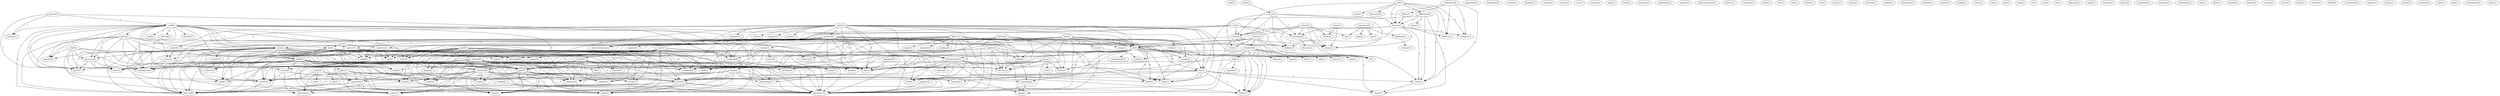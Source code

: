 digraph G {
  stuff [ label="stuff(1)" ];
  luke [ label="luke(3)" ];
  cross [ label="cross(2)" ];
  hung [ label="hung(1)" ];
  holds [ label="holds(1)" ];
  ra [ label="ra(6)" ];
  carried [ label="carried(1)" ];
  man [ label="man(3)" ];
  today [ label="today(1)" ];
  beggar [ label="beggar(1)" ];
  meant [ label="meant(2)" ];
  repentant [ label="repentant(3)" ];
  thief [ label="thief(4)" ];
  story [ label="story(2)" ];
  promise [ label="promise(1)" ];
  middle [ label="middle(1)" ];
  ra [ label="ra(4)" ];
  refers [ label="refers(1)" ];
  paradise [ label="paradise(12)" ];
  decease [ label="decease(1)" ];
  population [ label="population(1)" ];
  intergraph [ label="intergraph(1)" ];
  church [ label="church(1)" ];
  example [ label="example(1)" ];
  claim [ label="claim(2)" ];
  response [ label="response(1)" ];
  nicht [ label="nicht(1)" ];
  requires [ label="requires(1)" ];
  exalted [ label="exalted(1)" ];
  evidence [ label="evidence(2)" ];
  characterization [ label="characterization(1)" ];
  interpretation [ label="interpretation(2)" ];
  peeple [ label="peeple(1)" ];
  one [ label="one(1)" ];
  descended [ label="descended(2)" ];
  order [ label="order(1)" ];
  seems [ label="seems(1)" ];
  truth [ label="truth(2)" ];
  wahr [ label="wahr(1)" ];
  heaven [ label="heaven(9)" ];
  needs [ label="needs(1)" ];
  look [ label="look(1)" ];
  faulty [ label="faulty(1)" ];
  see [ label="see(3)" ];
  show [ label="show(2)" ];
  go [ label="go(2)" ];
  put [ label="put(1)" ];
  topic [ label="topic(1)" ];
  difference [ label="difference(2)" ];
  discuss [ label="discuss(3)" ];
  discussion [ label="discussion(1)" ];
  dismiss [ label="dismiss(1)" ];
  view [ label="view(3)" ];
  views [ label="views(1)" ];
  credence [ label="credence(1)" ];
  calvary [ label="calvary(1)" ];
  postion [ label="postion(3)" ];
  read [ label="read(2)" ];
  context [ label="context(1)" ];
  scripture [ label="scripture(6)" ];
  easter [ label="easter(2)" ];
  notion [ label="notion(1)" ];
  rose [ label="rose(1)" ];
  assume [ label="assume(1)" ];
  unity [ label="unity(1)" ];
  died [ label="died(1)" ];
  glory [ label="glory(3)" ];
  precede [ label="precede(1)" ];
  presence [ label="presence(3)" ];
  faith [ label="faith(2)" ];
  price [ label="price(1)" ];
  none [ label="none(1)" ];
  afternoon [ label="afternoon(1)" ];
  redemption [ label="redemption(1)" ];
  found [ label="found(1)" ];
  measure [ label="measure(1)" ];
  corporation [ label="corporation(1)" ];
  subject [ label="subject(1)" ];
  article [ label="article(2)" ];
  orthodox [ label="orthodox(6)" ];
  edu [ label="edu(3)" ];
  belief [ label="belief(1)" ];
  cf [ label="cf(1)" ];
  buffalo [ label="buffalo(3)" ];
  preresurrection [ label="preresurrection(1)" ];
  witness [ label="witness(1)" ];
  anderson [ label="anderson(1)" ];
  offense [ label="offense(1)" ];
  right [ label="right(1)" ];
  word [ label="word(2)" ];
  refer [ label="refer(1)" ];
  teaching [ label="teaching(2)" ];
  take [ label="take(1)" ];
  misuse [ label="misuse(1)" ];
  friday [ label="friday(1)" ];
  something [ label="something(3)" ];
  please [ label="please(1)" ];
  love [ label="love(1)" ];
  aslo [ label="aslo(1)" ];
  deleted [ label="deleted(1)" ];
  section [ label="section(1)" ];
  talk [ label="talk(1)" ];
  captive [ label="captive(3)" ];
  place [ label="place(2)" ];
  captivity [ label="captivity(3)" ];
  led [ label="led(4)" ];
  wasn [ label="wasn(1)" ];
  gave [ label="gave(3)" ];
  band [ label="band(1)" ];
  opinion [ label="opinion(1)" ];
  doctrine [ label="doctrine(4)" ];
  speak [ label="speak(1)" ];
  father [ label="father(1)" ];
  ref [ label="ref(1)" ];
  psyrobtw [ label="psyrobtw(2)" ];
  ubvms [ label="ubvms(1)" ];
  orthos [ label="orthos(1)" ];
  return [ label="return(1)" ];
  ignores [ label="ignores(1)" ];
  saith [ label="saith(1)" ];
  ascended [ label="ascended(3)" ];
  ministry [ label="ministry(1)" ];
  glean [ label="glean(1)" ];
  course [ label="course(1)" ];
  waited [ label="waited(1)" ];
  earth [ label="earth(1)" ];
  yea [ label="yea(1)" ];
  dwell [ label="dwell(1)" ];
  interpeting [ label="interpeting(1)" ];
  spirit [ label="spirit(2)" ];
  son [ label="son(1)" ];
  hebrew [ label="hebrew(1)" ];
  understands [ label="understands(1)" ];
  body [ label="body(2)" ];
  theology [ label="theology(1)" ];
  answer [ label="answer(1)" ];
  reason [ label="reason(1)" ];
  sleight [ label="sleight(1)" ];
  comes [ label="comes(1)" ];
  took [ label="took(1)" ];
  part [ label="part(1)" ];
  day [ label="day(2)" ];
  wind [ label="wind(1)" ];
  re [ label="re(1)" ];
  deceive [ label="deceive(1)" ];
  prison [ label="prison(2)" ];
  wait [ label="wait(1)" ];
  head [ label="head(1)" ];
  argue [ label="argue(1)" ];
  grow [ label="grow(1)" ];
  craftiness [ label="craftiness(1)" ];
  sunday [ label="sunday(2)" ];
  pre [ label="pre(1)" ];
  stature [ label="stature(1)" ];
  fulness [ label="fulness(1)" ];
  tossed [ label="tossed(1)" ];
  use [ label="use(1)" ];
  robert [ label="robert(2)" ];
  rw [ label="rw(1)" ];
  writes [ label="writes(3)" ];
  objection [ label="objection(1)" ];
  angle [ label="angle(1)" ];
  kltensme [ label="kltensme(1)" ];
  infonode [ label="infonode(1)" ];
  knowledge [ label="knowledge(1)" ];
  sunspot [ label="sunspot(1)" ];
  bitnet [ label="bitnet(2)" ];
  tensmeyer [ label="tensmeyer(2)" ];
  com [ label="com(2)" ];
  kltensme [ label="kltensme(1)" ];
  ingr [ label="ingr(2)" ];
  fill [ label="fill(1)" ];
  magdalene [ label="magdalene(1)" ];
  christian [ label="christian(1)" ];
  bible [ label="bible(11)" ];
  claims [ label="claims(1)" ];
  interpret [ label="interpret(1)" ];
  reading [ label="reading(1)" ];
  make [ label="make(1)" ];
  centricity [ label="centricity(1)" ];
  christianity [ label="christianity(1)" ];
  post [ label="post(1)" ];
  proof [ label="proof(2)" ];
  need [ label="need(1)" ];
  dixie [ label="dixie(1)" ];
  lord [ label="lord(3)" ];
  location [ label="location(1)" ];
  god [ label="god(6)" ];
  gosple [ label="gosple(2)" ];
  work [ label="work(1)" ];
  edifying [ label="edifying(1)" ];
  claimed [ label="claimed(1)" ];
  sun [ label="sun(23)" ];
  support [ label="support(2)" ];
  ubvmsd [ label="ubvmsd(1)" ];
  version [ label="version(1)" ];
  lazarus [ label="lazarus(3)" ];
  christ [ label="christ(10)" ];
  decry [ label="decry(1)" ];
  sheol [ label="sheol(1)" ];
  thread [ label="thread(1)" ];
  librba [ label="librba(2)" ];
  bosom [ label="bosom(4)" ];
  resurrection [ label="resurrection(1)" ];
  gopher [ label="gopher(1)" ];
  archive [ label="archive(1)" ];
  jesus [ label="jesus(4)" ];
  lies [ label="lies(1)" ];
  kermit [ label="kermit(3)" ];
  weiss [ label="weiss(2)" ];
  jesus [ label="jesus(1)" ];
  abraham [ label="abraham(6)" ];
  matthew [ label="matthew(1)" ];
  vgyd [ label="vgyd(1)" ];
  john [ label="john(1)" ];
  mainstream [ label="mainstream(1)" ];
  ephas [ label="ephas(1)" ];
  luke -> cross [ label="1" ];
  luke -> hung [ label="1" ];
  luke -> holds [ label="1" ];
  luke -> ra [ label="1" ];
  luke -> carried [ label="1" ];
  luke -> man [ label="1" ];
  luke -> today [ label="1" ];
  luke -> beggar [ label="1" ];
  luke -> meant [ label="1" ];
  luke -> repentant [ label="1" ];
  luke -> thief [ label="1" ];
  luke -> story [ label="1" ];
  luke -> promise [ label="1" ];
  luke -> middle [ label="1" ];
  luke -> ra [ label="1" ];
  luke -> refers [ label="1" ];
  luke -> paradise [ label="1" ];
  luke -> decease [ label="1" ];
  claim -> response [ label="1" ];
  claim -> nicht [ label="1" ];
  claim -> requires [ label="1" ];
  claim -> exalted [ label="2" ];
  claim -> evidence [ label="1" ];
  claim -> characterization [ label="1" ];
  claim -> ra [ label="1" ];
  claim -> interpretation [ label="1" ];
  claim -> peeple [ label="1" ];
  claim -> one [ label="1" ];
  claim -> descended [ label="1" ];
  claim -> order [ label="1" ];
  claim -> seems [ label="1" ];
  claim -> truth [ label="1" ];
  claim -> wahr [ label="1" ];
  claim -> heaven [ label="1" ];
  claim -> ra [ label="1" ];
  claim -> needs [ label="1" ];
  claim -> look [ label="1" ];
  claim -> paradise [ label="1" ];
  claim -> faulty [ label="1" ];
  claim -> see [ label="1" ];
  show -> go [ label="1" ];
  put -> topic [ label="1" ];
  put -> difference [ label="1" ];
  put -> discuss [ label="4" ];
  put -> discussion [ label="1" ];
  put -> dismiss [ label="3" ];
  put -> view [ label="1" ];
  put -> views [ label="3" ];
  put -> credence [ label="3" ];
  postion -> read [ label="1" ];
  postion -> context [ label="1" ];
  postion -> scripture [ label="1" ];
  postion -> easter [ label="2" ];
  died -> glory [ label="1" ];
  died -> precede [ label="1" ];
  died -> presence [ label="1" ];
  died -> faith [ label="1" ];
  died -> price [ label="1" ];
  died -> none [ label="1" ];
  died -> afternoon [ label="1" ];
  died -> redemption [ label="1" ];
  glory -> repentant [ label="1" ];
  glory -> thief [ label="1" ];
  glory -> heaven [ label="1" ];
  glory -> paradise [ label="1" ];
  article -> orthodox [ label="1" ];
  article -> edu [ label="1" ];
  article -> ra [ label="1" ];
  article -> belief [ label="1" ];
  article -> cf [ label="1" ];
  article -> buffalo [ label="1" ];
  article -> ra [ label="1" ];
  orthodox -> offense [ label="1" ];
  orthodox -> right [ label="1" ];
  orthodox -> belief [ label="1" ];
  orthodox -> word [ label="2" ];
  orthodox -> refer [ label="1" ];
  orthodox -> teaching [ label="1" ];
  orthodox -> take [ label="1" ];
  orthodox -> misuse [ label="1" ];
  orthodox -> cf [ label="1" ];
  cross -> today [ label="1" ];
  cross -> paradise [ label="1" ];
  something -> please [ label="1" ];
  something -> discuss [ label="2" ];
  something -> dismiss [ label="2" ];
  something -> views [ label="2" ];
  something -> credence [ label="2" ];
  read -> deleted [ label="1" ];
  read -> section [ label="1" ];
  read -> talk [ label="1" ];
  read -> captive [ label="1" ];
  read -> place [ label="1" ];
  read -> man [ label="1" ];
  read -> precede [ label="1" ];
  read -> captivity [ label="1" ];
  read -> presence [ label="1" ];
  read -> faith [ label="1" ];
  read -> price [ label="1" ];
  read -> led [ label="1" ];
  read -> context [ label="1" ];
  read -> scripture [ label="1" ];
  read -> wasn [ label="1" ];
  read -> none [ label="1" ];
  read -> gave [ label="1" ];
  read -> story [ label="1" ];
  read -> redemption [ label="1" ];
  read -> heaven [ label="2" ];
  read -> paradise [ label="1" ];
  read -> see [ label="1" ];
  read -> band [ label="1" ];
  right -> opinion [ label="1" ];
  right -> doctrine [ label="1" ];
  right -> speak [ label="1" ];
  go -> edu [ label="1" ];
  go -> discuss [ label="1" ];
  go -> psyrobtw [ label="1" ];
  go -> view [ label="1" ];
  go -> buffalo [ label="1" ];
  go -> ubvms [ label="1" ];
  exalted -> wasn [ label="1" ];
  exalted -> wahr [ label="1" ];
  exalted -> heaven [ label="3" ];
  evidence -> characterization [ label="1" ];
  evidence -> captive [ label="1" ];
  evidence -> ra [ label="1" ];
  evidence -> interpretation [ label="1" ];
  evidence -> captivity [ label="1" ];
  evidence -> one [ label="1" ];
  evidence -> order [ label="1" ];
  evidence -> led [ label="1" ];
  evidence -> ignores [ label="1" ];
  evidence -> scripture [ label="1" ];
  evidence -> seems [ label="1" ];
  evidence -> truth [ label="1" ];
  evidence -> gave [ label="1" ];
  evidence -> saith [ label="1" ];
  evidence -> ra [ label="1" ];
  evidence -> needs [ label="1" ];
  evidence -> look [ label="1" ];
  evidence -> faulty [ label="1" ];
  evidence -> see [ label="1" ];
  evidence -> ascended [ label="1" ];
  difference -> glean [ label="1" ];
  difference -> discuss [ label="1" ];
  difference -> one [ label="1" ];
  difference -> views [ label="1" ];
  difference -> course [ label="1" ];
  captive -> descended [ label="1" ];
  captive -> earth [ label="1" ];
  captive -> gave [ label="2" ];
  captive -> yea [ label="1" ];
  captive -> heaven [ label="1" ];
  captive -> dwell [ label="1" ];
  captive -> paradise [ label="1" ];
  captive -> band [ label="1" ];
  please -> discuss [ label="1" ];
  spirit -> son [ label="1" ];
  spirit -> repentant [ label="1" ];
  spirit -> thief [ label="1" ];
  spirit -> easter [ label="1" ];
  spirit -> afternoon [ label="1" ];
  ra -> belief [ label="2" ];
  ra -> interpretation [ label="4" ];
  ra -> understands [ label="2" ];
  ra -> one [ label="6" ];
  ra -> order [ label="4" ];
  ra -> body [ label="1" ];
  ra -> meant [ label="1" ];
  ra -> cf [ label="2" ];
  ra -> seems [ label="4" ];
  ra -> truth [ label="4" ];
  ra -> theology [ label="1" ];
  ra -> needs [ label="4" ];
  ra -> look [ label="4" ];
  ra -> faulty [ label="4" ];
  ra -> see [ label="4" ];
  interpretation -> reason [ label="1" ];
  interpretation -> one [ label="1" ];
  interpretation -> order [ label="1" ];
  interpretation -> seems [ label="1" ];
  interpretation -> truth [ label="1" ];
  interpretation -> needs [ label="1" ];
  interpretation -> look [ label="1" ];
  interpretation -> faulty [ label="1" ];
  interpretation -> see [ label="1" ];
  place -> man [ label="1" ];
  place -> day [ label="1" ];
  place -> precede [ label="1" ];
  place -> presence [ label="1" ];
  place -> faith [ label="1" ];
  place -> price [ label="1" ];
  place -> none [ label="1" ];
  place -> redemption [ label="1" ];
  place -> heaven [ label="1" ];
  place -> see [ label="1" ];
  carried -> deceive [ label="1" ];
  carried -> prison [ label="1" ];
  carried -> doctrine [ label="1" ];
  carried -> wait [ label="1" ];
  carried -> easter [ label="1" ];
  carried -> truth [ label="1" ];
  carried -> head [ label="1" ];
  carried -> argue [ label="1" ];
  carried -> grow [ label="1" ];
  carried -> paradise [ label="1" ];
  carried -> decease [ label="1" ];
  carried -> craftiness [ label="1" ];
  sunday -> heaven [ label="1" ];
  sunday -> paradise [ label="1" ];
  discuss -> dismiss [ label="1" ];
  discuss -> psyrobtw [ label="1" ];
  discuss -> view [ label="1" ];
  discuss -> views [ label="1" ];
  discuss -> buffalo [ label="1" ];
  discuss -> credence [ label="1" ];
  discuss -> ubvms [ label="1" ];
  man -> precede [ label="1" ];
  man -> stature [ label="1" ];
  man -> presence [ label="1" ];
  man -> deceive [ label="1" ];
  man -> faith [ label="1" ];
  man -> price [ label="1" ];
  man -> prison [ label="1" ];
  man -> fulness [ label="1" ];
  man -> beggar [ label="1" ];
  man -> doctrine [ label="1" ];
  man -> wait [ label="1" ];
  man -> none [ label="1" ];
  man -> easter [ label="1" ];
  man -> truth [ label="1" ];
  man -> head [ label="1" ];
  man -> argue [ label="1" ];
  man -> grow [ label="1" ];
  man -> redemption [ label="1" ];
  man -> heaven [ label="1" ];
  man -> paradise [ label="1" ];
  man -> decease [ label="1" ];
  man -> tossed [ label="1" ];
  man -> craftiness [ label="1" ];
  man -> see [ label="1" ];
  day -> heaven [ label="1" ];
  day -> paradise [ label="1" ];
  captivity -> descended [ label="1" ];
  captivity -> earth [ label="1" ];
  captivity -> gave [ label="2" ];
  captivity -> yea [ label="1" ];
  captivity -> heaven [ label="1" ];
  captivity -> dwell [ label="1" ];
  captivity -> paradise [ label="1" ];
  captivity -> band [ label="1" ];
  robert -> psyrobtw [ label="1" ];
  robert -> view [ label="1" ];
  robert -> cf [ label="2" ];
  robert -> buffalo [ label="1" ];
  robert -> rw [ label="1" ];
  robert -> ra [ label="2" ];
  robert -> ubvms [ label="1" ];
  robert -> writes [ label="2" ];
  presence -> price [ label="2" ];
  presence -> none [ label="2" ];
  presence -> redemption [ label="2" ];
  kltensme -> infonode [ label="1" ];
  one -> order [ label="1" ];
  one -> views [ label="1" ];
  one -> truth [ label="1" ];
  one -> course [ label="1" ];
  one -> needs [ label="1" ];
  one -> look [ label="1" ];
  one -> faulty [ label="1" ];
  faith -> price [ label="1" ];
  faith -> prison [ label="1" ];
  faith -> fulness [ label="1" ];
  faith -> doctrine [ label="1" ];
  faith -> wait [ label="1" ];
  faith -> knowledge [ label="1" ];
  faith -> none [ label="1" ];
  faith -> easter [ label="1" ];
  faith -> truth [ label="1" ];
  faith -> head [ label="1" ];
  faith -> argue [ label="1" ];
  faith -> grow [ label="1" ];
  faith -> redemption [ label="1" ];
  faith -> paradise [ label="1" ];
  faith -> tossed [ label="1" ];
  faith -> craftiness [ label="1" ];
  tensmeyer -> com [ label="1" ];
  tensmeyer -> kltensme [ label="1" ];
  tensmeyer -> rw [ label="1" ];
  tensmeyer -> ingr [ label="1" ];
  descended -> earth [ label="1" ];
  descended -> fill [ label="1" ];
  descended -> ascended [ label="1" ];
  prison -> repentant [ label="1" ];
  prison -> thief [ label="1" ];
  prison -> easter [ label="1" ];
  prison -> afternoon [ label="1" ];
  led -> earth [ label="1" ];
  led -> gave [ label="3" ];
  led -> yea [ label="1" ];
  led -> heaven [ label="2" ];
  led -> dwell [ label="1" ];
  led -> paradise [ label="2" ];
  led -> band [ label="2" ];
  bible -> claims [ label="6" ];
  bible -> teaching [ label="1" ];
  bible -> views [ label="1" ];
  bible -> interpret [ label="2" ];
  bible -> seems [ label="1" ];
  bible -> truth [ label="1" ];
  bible -> speak [ label="1" ];
  bible -> reading [ label="2" ];
  bible -> course [ label="1" ];
  bible -> make [ label="3" ];
  bible -> ra [ label="1" ];
  bible -> centricity [ label="3" ];
  bible -> needs [ label="1" ];
  bible -> look [ label="1" ];
  bible -> faulty [ label="1" ];
  bible -> see [ label="1" ];
  claims -> proof [ label="1" ];
  claims -> scripture [ label="1" ];
  claims -> need [ label="1" ];
  claims -> gave [ label="1" ];
  claims -> saith [ label="1" ];
  claims -> centricity [ label="1" ];
  claims -> ascended [ label="1" ];
  proof -> need [ label="1" ];
  doctrine -> wait [ label="1" ];
  doctrine -> teaching [ label="1" ];
  doctrine -> repentant [ label="1" ];
  doctrine -> thief [ label="1" ];
  doctrine -> easter [ label="1" ];
  doctrine -> truth [ label="1" ];
  doctrine -> afternoon [ label="1" ];
  doctrine -> head [ label="1" ];
  doctrine -> argue [ label="1" ];
  doctrine -> grow [ label="1" ];
  doctrine -> paradise [ label="2" ];
  doctrine -> craftiness [ label="1" ];
  body -> wait [ label="1" ];
  body -> knowledge [ label="1" ];
  body -> easter [ label="1" ];
  body -> truth [ label="1" ];
  body -> head [ label="1" ];
  body -> argue [ label="1" ];
  body -> theology [ label="1" ];
  body -> grow [ label="1" ];
  body -> paradise [ label="1" ];
  body -> tossed [ label="1" ];
  body -> craftiness [ label="1" ];
  lord -> psyrobtw [ label="2" ];
  lord -> view [ label="2" ];
  lord -> buffalo [ label="2" ];
  lord -> yea [ label="1" ];
  lord -> dwell [ label="1" ];
  lord -> ubvms [ label="2" ];
  lord -> ascended [ label="1" ];
  teaching -> speak [ label="1" ];
  god -> wasn [ label="1" ];
  god -> knowledge [ label="2" ];
  god -> none [ label="1" ];
  god -> easter [ label="2" ];
  god -> truth [ label="2" ];
  god -> gosple [ label="1" ];
  god -> speak [ label="1" ];
  god -> gave [ label="2" ];
  god -> head [ label="2" ];
  god -> argue [ label="2" ];
  god -> grow [ label="2" ];
  god -> story [ label="1" ];
  god -> work [ label="2" ];
  god -> yea [ label="1" ];
  god -> redemption [ label="1" ];
  god -> edifying [ label="2" ];
  god -> heaven [ label="1" ];
  god -> dwell [ label="1" ];
  god -> paradise [ label="3" ];
  god -> tossed [ label="2" ];
  god -> craftiness [ label="2" ];
  god -> see [ label="1" ];
  god -> ascended [ label="1" ];
  sun -> scripture [ label="3" ];
  sun -> knowledge [ label="9" ];
  sun -> easter [ label="9" ];
  sun -> truth [ label="9" ];
  sun -> gave [ label="12" ];
  sun -> head [ label="9" ];
  sun -> argue [ label="9" ];
  sun -> grow [ label="9" ];
  sun -> saith [ label="3" ];
  sun -> work [ label="9" ];
  sun -> yea [ label="9" ];
  sun -> edifying [ label="9" ];
  sun -> dwell [ label="9" ];
  sun -> paradise [ label="9" ];
  sun -> tossed [ label="9" ];
  sun -> craftiness [ label="9" ];
  sun -> fill [ label="2" ];
  sun -> ascended [ label="14" ];
  support -> paradise [ label="1" ];
  scripture -> gave [ label="1" ];
  scripture -> saith [ label="1" ];
  scripture -> paradise [ label="1" ];
  scripture -> ascended [ label="1" ];
  psyrobtw -> ubvmsd [ label="1" ];
  psyrobtw -> ubvms [ label="1" ];
  view -> buffalo [ label="1" ];
  view -> ra [ label="1" ];
  view -> ubvms [ label="1" ];
  view -> paradise [ label="1" ];
  wasn -> none [ label="1" ];
  wasn -> redemption [ label="1" ];
  wasn -> see [ label="1" ];
  lazarus -> repentant [ label="1" ];
  lazarus -> thief [ label="1" ];
  lazarus -> story [ label="2" ];
  lazarus -> middle [ label="2" ];
  lazarus -> refers [ label="2" ];
  lazarus -> paradise [ label="1" ];
  lazarus -> decease [ label="2" ];
  views -> course [ label="1" ];
  repentant -> afternoon [ label="1" ];
  repentant -> paradise [ label="1" ];
  christ -> thief [ label="3" ];
  christ -> easter [ label="2" ];
  christ -> truth [ label="2" ];
  christ -> gosple [ label="1" ];
  christ -> gave [ label="3" ];
  christ -> head [ label="2" ];
  christ -> argue [ label="2" ];
  christ -> grow [ label="2" ];
  christ -> work [ label="2" ];
  christ -> edifying [ label="2" ];
  christ -> promise [ label="1" ];
  christ -> heaven [ label="3" ];
  christ -> paradise [ label="7" ];
  christ -> tossed [ label="2" ];
  christ -> craftiness [ label="2" ];
  christ -> ascended [ label="1" ];
  christ -> band [ label="1" ];
  thief -> afternoon [ label="1" ];
  thief -> paradise [ label="1" ];
  easter -> heaven [ label="1" ];
  truth -> head [ label="1" ];
  truth -> argue [ label="1" ];
  truth -> grow [ label="1" ];
  truth -> paradise [ label="1" ];
  truth -> faulty [ label="1" ];
  gave -> head [ label="1" ];
  gave -> argue [ label="1" ];
  gave -> grow [ label="1" ];
  gave -> work [ label="1" ];
  gave -> edifying [ label="1" ];
  gave -> heaven [ label="1" ];
  gave -> paradise [ label="2" ];
  gave -> tossed [ label="1" ];
  gave -> craftiness [ label="1" ];
  gave -> band [ label="1" ];
  story -> redemption [ label="1" ];
  story -> heaven [ label="1" ];
  story -> decease [ label="1" ];
  story -> see [ label="1" ];
  bosom -> redemption [ label="1" ];
  bosom -> middle [ label="1" ];
  bosom -> heaven [ label="1" ];
  bosom -> ra [ label="1" ];
  bosom -> refers [ label="1" ];
  bosom -> paradise [ label="1" ];
  bosom -> decease [ label="1" ];
  bosom -> see [ label="1" ];
  jesus -> lies [ label="1" ];
  jesus -> refers [ label="1" ];
  jesus -> paradise [ label="3" ];
  jesus -> decease [ label="1" ];
  jesus -> see [ label="1" ];
  ra -> needs [ label="4" ];
  ra -> look [ label="4" ];
  ra -> faulty [ label="4" ];
  ra -> see [ label="4" ];
  weiss -> ubvms [ label="1" ];
  weiss -> writes [ label="1" ];
  jesus -> decease [ label="1" ];
  jesus -> see [ label="1" ];
  abraham -> see [ label="2" ];
}
